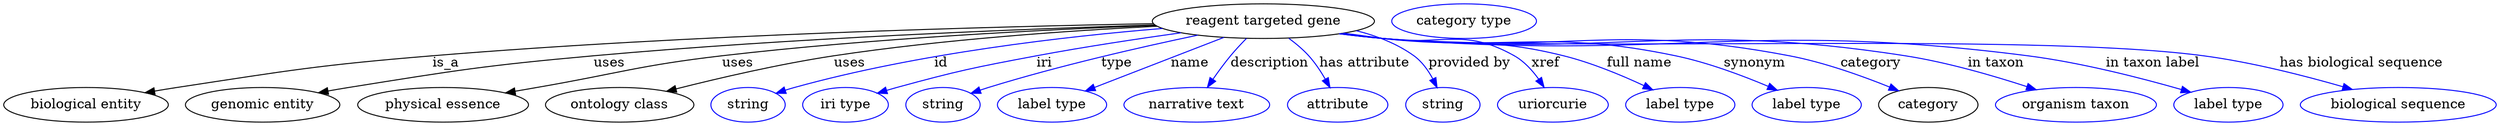 digraph {
	graph [bb="0,0,2579.5,123"];
	node [label="\N"];
	"reagent targeted gene"	[height=0.5,
		label="reagent targeted gene",
		pos="1303.1,105",
		width=3.1955];
	"biological entity"	[height=0.5,
		pos="85.142,18",
		width=2.3651];
	"reagent targeted gene" -> "biological entity"	[label=is_a,
		lp="457.14,61.5",
		pos="e,146.24,30.549 1189.2,102.4 1024.4,99.385 709.9,91.061 443.14,69 325.3,59.254 296.03,53.862 179.14,36 171.73,34.868 164.01,33.606 \
156.32,32.294"];
	"genomic entity"	[height=0.5,
		pos="268.14,18",
		width=2.2206];
	"reagent targeted gene" -> "genomic entity"	[label=uses,
		lp="626.64,61.5",
		pos="e,325.98,30.561 1190.7,101.06 1053.5,96.84 814.4,87.45 610.14,69 497.21,58.799 469.11,53.979 357.14,36 350.36,34.911 343.3,33.698 \
336.26,32.437"];
	"physical essence"	[height=0.5,
		pos="454.14,18",
		width=2.4553];
	"reagent targeted gene" -> "physical essence"	[label=uses,
		lp="759.64,61.5",
		pos="e,518.58,30.323 1191.5,100.57 1078.3,96.252 898.07,87.102 743.14,69 657.14,58.952 636.45,50.807 551.14,36 543.82,34.729 536.19,33.4 \
528.57,32.069"];
	"ontology class"	[height=0.5,
		pos="637.14,18",
		width=2.1304];
	"reagent targeted gene" -> "ontology class"	[label=uses,
		lp="875.64,61.5",
		pos="e,685.7,32.043 1193.2,99.705 1103,95.137 972.29,86.112 859.14,69 803.03,60.514 740,45.81 695.48,34.537"];
	id	[color=blue,
		height=0.5,
		label=string,
		pos="770.14,18",
		width=1.0652];
	"reagent targeted gene" -> id	[color=blue,
		label=id,
		lp="970.14,61.5",
		pos="e,799.13,29.99 1198.9,97.366 1099.5,89.186 946.55,71.713 818.14,36 815.03,35.135 811.84,34.172 808.64,33.155",
		style=solid];
	iri	[color=blue,
		height=0.5,
		label="iri type",
		pos="871.14,18",
		width=1.2277];
	"reagent targeted gene" -> iri	[color=blue,
		label=iri,
		lp="1077.1,61.5",
		pos="e,904.43,29.938 1217.8,92.847 1173.4,86.627 1118.2,78.272 1069.1,69 1004.6,56.801 988.51,53.205 925.14,36 921.56,35.029 917.87,33.974 \
914.17,32.883",
		style=solid];
	type	[color=blue,
		height=0.5,
		label=string,
		pos="972.14,18",
		width=1.0652];
	"reagent targeted gene" -> type	[color=blue,
		label=type,
		lp="1151.1,61.5",
		pos="e,1001.1,29.935 1235.3,90.421 1177.3,78.184 1092,58.666 1019.1,36 1016.4,35.142 1013.6,34.22 1010.7,33.265",
		style=solid];
	name	[color=blue,
		height=0.5,
		label="label type",
		pos="1085.1,18",
		width=1.5707];
	"reagent targeted gene" -> name	[color=blue,
		label=name,
		lp="1228.1,61.5",
		pos="e,1119.6,32.432 1262.4,88.112 1224.4,73.317 1168,51.322 1129.1,36.137",
		style=solid];
	description	[color=blue,
		height=0.5,
		label="narrative text",
		pos="1235.1,18",
		width=2.0943];
	"reagent targeted gene" -> description	[color=blue,
		label=description,
		lp="1308.6,61.5",
		pos="e,1245.3,36.264 1285,87.21 1279.3,81.64 1273.2,75.259 1268.1,69 1262,61.506 1256,52.858 1250.8,44.883",
		style=solid];
	"has attribute"	[color=blue,
		height=0.5,
		label=attribute,
		pos="1380.1,18",
		width=1.4443];
	"reagent targeted gene" -> "has attribute"	[color=blue,
		label="has attribute",
		lp="1407.1,61.5",
		pos="e,1371.8,35.806 1328.4,87.367 1335.6,81.994 1343.1,75.684 1349.1,69 1355.7,61.751 1361.7,52.916 1366.7,44.701",
		style=solid];
	"provided by"	[color=blue,
		height=0.5,
		label=string,
		pos="1488.1,18",
		width=1.0652];
	"reagent targeted gene" -> "provided by"	[color=blue,
		label="provided by",
		lp="1514.6,61.5",
		pos="e,1482.1,35.857 1398.9,94.957 1419.8,89.682 1440.8,81.531 1458.1,69 1466.5,62.987 1472.9,53.899 1477.6,45.113",
		style=solid];
	xref	[color=blue,
		height=0.5,
		label=uriorcurie,
		pos="1602.1,18",
		width=1.5887];
	"reagent targeted gene" -> xref	[color=blue,
		label=xref,
		lp="1593.6,61.5",
		pos="e,1593,35.779 1386.5,92.538 1400.1,90.681 1414,88.782 1427.1,87 1486.7,78.919 1508.7,98.269 1561.1,69 1571.7,63.139 1580.5,53.421 \
1587.3,44.102",
		style=solid];
	"full name"	[color=blue,
		height=0.5,
		label="label type",
		pos="1734.1,18",
		width=1.5707];
	"reagent targeted gene" -> "full name"	[color=blue,
		label="full name",
		lp="1690.6,61.5",
		pos="e,1705.4,33.602 1385.1,92.298 1399.1,90.431 1413.5,88.593 1427.1,87 1509.2,77.388 1532,88.875 1612.1,69 1641.2,61.788 1672.5,48.87 \
1696.1,37.972",
		style=solid];
	synonym	[color=blue,
		height=0.5,
		label="label type",
		pos="1865.1,18",
		width=1.5707];
	"reagent targeted gene" -> synonym	[color=blue,
		label=synonym,
		lp="1811.1,61.5",
		pos="e,1834.3,33.175 1383.4,92.082 1397.9,90.185 1413,88.392 1427.1,87 1560.5,73.889 1596.9,96.26 1728.1,69 1761.7,62.028 1798.1,48.448 \
1824.9,37.198",
		style=solid];
	category	[height=0.5,
		pos="1991.1,18",
		width=1.4263];
	"reagent targeted gene" -> category	[color=blue,
		label=category,
		lp="1931.6,61.5",
		pos="e,1960.7,32.502 1382.7,91.969 1397.5,90.06 1412.8,88.292 1427.1,87 1613.2,70.293 1663.6,104.01 1847.1,69 1883.3,62.102 1922.7,47.938 \
1951.1,36.441",
		style=solid];
	"in taxon"	[color=blue,
		height=0.5,
		label="organism taxon",
		pos="2144.1,18",
		width=2.3109];
	"reagent targeted gene" -> "in taxon"	[color=blue,
		label="in taxon",
		lp="2061.1,61.5",
		pos="e,2102.9,33.713 1382.4,91.9 1397.2,89.985 1412.6,88.233 1427.1,87 1666.4,66.665 1729.9,105.91 1967.1,69 2010.5,62.248 2058.4,48.315 \
2093.4,36.867",
		style=solid];
	"in taxon label"	[color=blue,
		height=0.5,
		label="label type",
		pos="2302.1,18",
		width=1.5707];
	"reagent targeted gene" -> "in taxon label"	[color=blue,
		label="in taxon label",
		lp="2223.6,61.5",
		pos="e,2263.1,31.062 1382,91.867 1397,89.943 1412.5,88.196 1427.1,87 1722.7,62.824 1800,106.76 2094.1,69 2149.6,61.887 2211.7,45.867 \
2253.5,33.865",
		style=solid];
	"has biological sequence"	[color=blue,
		height=0.5,
		label="biological sequence",
		pos="2478.1,18",
		width=2.8164];
	"reagent targeted gene" -> "has biological sequence"	[color=blue,
		label="has biological sequence",
		lp="2439.6,61.5",
		pos="e,2430.6,33.952 1381.7,91.841 1396.8,89.906 1412.4,88.162 1427.1,87 1615.3,72.16 2089.1,93.823 2276.1,69 2325.8,62.415 2380.9,48.308 \
2421,36.752",
		style=solid];
	"named thing_category"	[color=blue,
		height=0.5,
		label="category type",
		pos="1511.1,105",
		width=2.0762];
}
